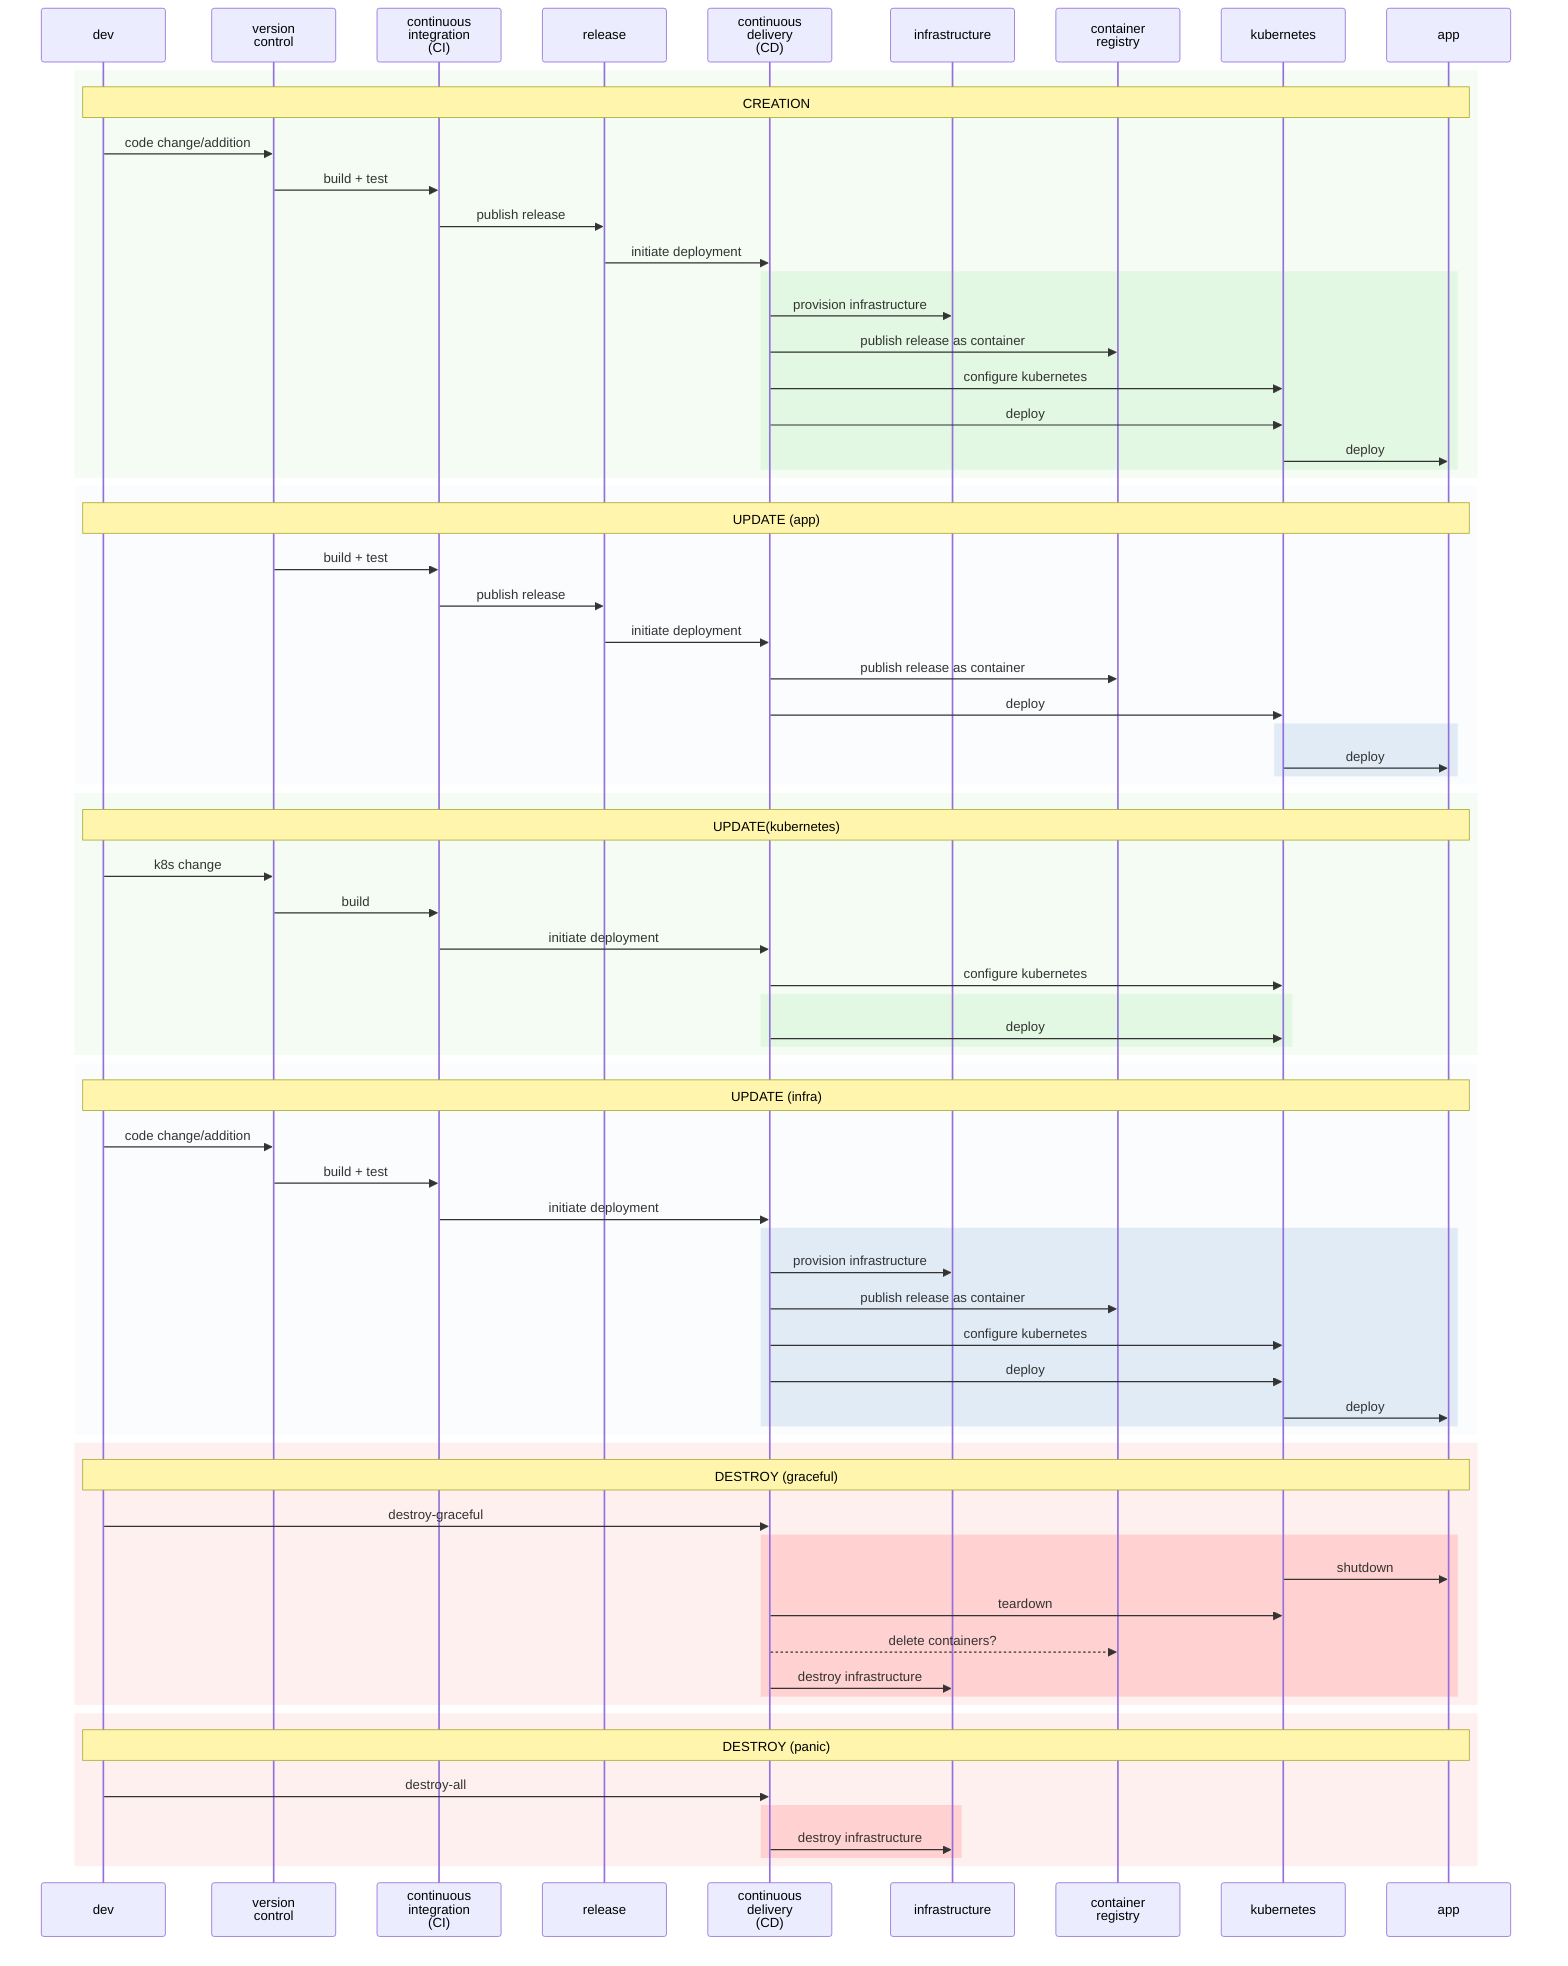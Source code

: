 sequenceDiagram
  participant dev
  participant vc as version<br>control
  participant ci as continuous<br>integration<br>(CI)
  participant release as release
  participant cd as continuous<br>delivery<br>(CD)
  participant infra as infrastructure
  participant cr as container<br>registry
  participant k8s as kubernetes
  participant app
  rect rgba(200, 240, 200, 0.2)
    note over dev,app: CREATION
    dev ->>vc: code change/addition
    vc ->> ci: build + test
    ci ->> release: publish release
    release ->> cd: initiate deployment
    rect rgba(200, 240, 200, 0.4)
      cd ->> infra: provision infrastructure
      cd ->> cr: publish release as container
      cd ->> k8s: configure kubernetes
      cd ->> k8s: deploy
      k8s ->> app: deploy
    end
  end
  rect rgba(200, 220, 240, 0.1)
    note over dev,app: UPDATE (app)
    vc ->> ci: build + test
    ci ->> release: publish release
    release ->> cd: initiate deployment
    cd ->> cr: publish release as container
    cd ->> k8s: deploy
    rect rgba(200, 220, 240, 0.5)
      k8s ->> app: deploy
    end
  end
  rect rgba(200, 240, 200, 0.2)
    note over dev,app: UPDATE(kubernetes)
    dev ->>vc: k8s change
    vc ->>ci: build
    ci ->> cd: initiate deployment
    cd ->> k8s: configure kubernetes
    rect rgba(200, 240, 200, 0.4)
      cd ->> k8s: deploy
    end
  end
  rect rgba(200, 220, 240, 0.1)
    note over dev,app: UPDATE (infra)
    dev ->>vc: code change/addition
    vc ->> ci: build + test
    ci ->> cd: initiate deployment
    rect rgba(200, 220, 240, 0.5)
      cd ->> infra: provision infrastructure
      cd ->> cr: publish release as container
      cd ->> k8s: configure kubernetes
      cd ->> k8s: deploy
      k8s ->> app: deploy
    end
  end

  rect rgba(255, 180, 180, 0.2)
    note over dev,app: DESTROY (graceful)
    dev ->> cd: destroy-graceful
    rect rgba(255, 180, 180, 0.5)
      k8s ->> app: shutdown
      cd ->> k8s: teardown
      cd -->> cr: delete containers?
      cd ->> infra: destroy infrastructure
    end
  end

  rect rgba(255, 180, 180, 0.2)
    note over dev,app: DESTROY (panic)
    dev ->> cd: destroy-all
    rect rgba(255, 180, 180, 0.5)
      cd ->> infra: destroy infrastructure
    end
  end